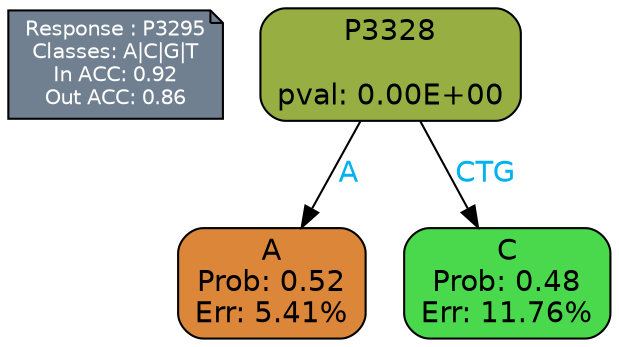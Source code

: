 digraph Tree {
node [shape=box, style="filled, rounded", color="black", fontname=helvetica] ;
graph [ranksep=equally, splines=polylines, bgcolor=transparent, dpi=600] ;
edge [fontname=helvetica] ;
LEGEND [label="Response : P3295
Classes: A|C|G|T
In ACC: 0.92
Out ACC: 0.86
",shape=note,align=left,style=filled,fillcolor="slategray",fontcolor="white",fontsize=10];1 [label="P3328

pval: 0.00E+00", fillcolor="#96ae42"] ;
2 [label="A
Prob: 0.52
Err: 5.41%", fillcolor="#dc8639"] ;
3 [label="C
Prob: 0.48
Err: 11.76%", fillcolor="#4ad94d"] ;
1 -> 2 [label="A",fontcolor=deepskyblue2] ;
1 -> 3 [label="CTG",fontcolor=deepskyblue2] ;
{rank = same; 2;3;}{rank = same; LEGEND;1;}}